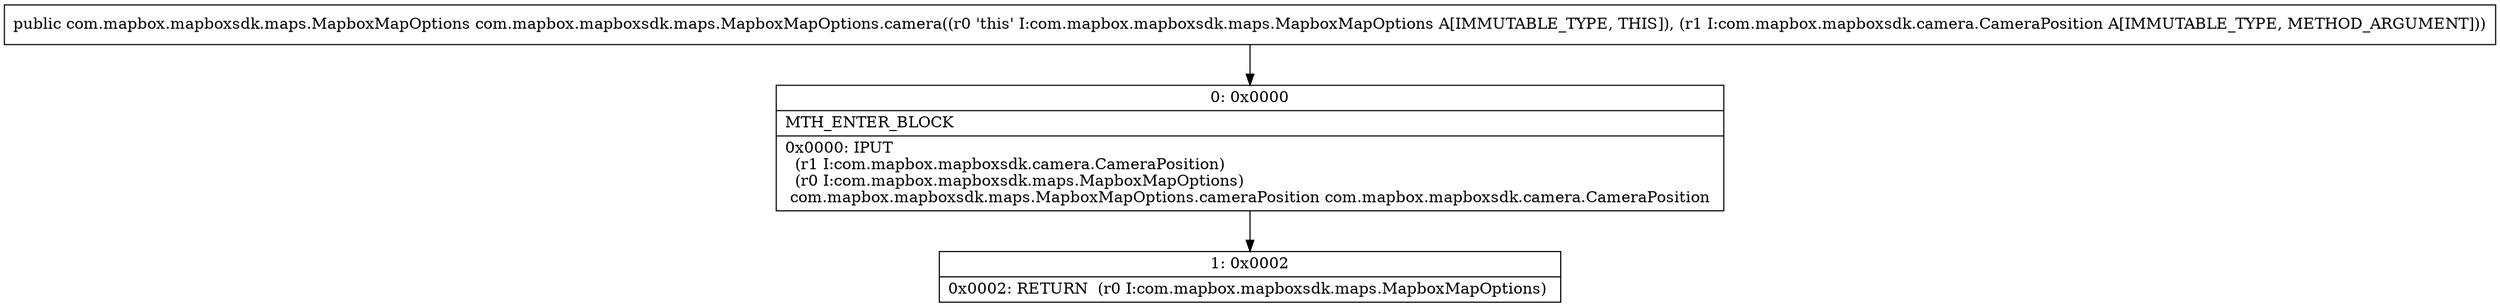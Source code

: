 digraph "CFG forcom.mapbox.mapboxsdk.maps.MapboxMapOptions.camera(Lcom\/mapbox\/mapboxsdk\/camera\/CameraPosition;)Lcom\/mapbox\/mapboxsdk\/maps\/MapboxMapOptions;" {
Node_0 [shape=record,label="{0\:\ 0x0000|MTH_ENTER_BLOCK\l|0x0000: IPUT  \l  (r1 I:com.mapbox.mapboxsdk.camera.CameraPosition)\l  (r0 I:com.mapbox.mapboxsdk.maps.MapboxMapOptions)\l com.mapbox.mapboxsdk.maps.MapboxMapOptions.cameraPosition com.mapbox.mapboxsdk.camera.CameraPosition \l}"];
Node_1 [shape=record,label="{1\:\ 0x0002|0x0002: RETURN  (r0 I:com.mapbox.mapboxsdk.maps.MapboxMapOptions) \l}"];
MethodNode[shape=record,label="{public com.mapbox.mapboxsdk.maps.MapboxMapOptions com.mapbox.mapboxsdk.maps.MapboxMapOptions.camera((r0 'this' I:com.mapbox.mapboxsdk.maps.MapboxMapOptions A[IMMUTABLE_TYPE, THIS]), (r1 I:com.mapbox.mapboxsdk.camera.CameraPosition A[IMMUTABLE_TYPE, METHOD_ARGUMENT])) }"];
MethodNode -> Node_0;
Node_0 -> Node_1;
}

